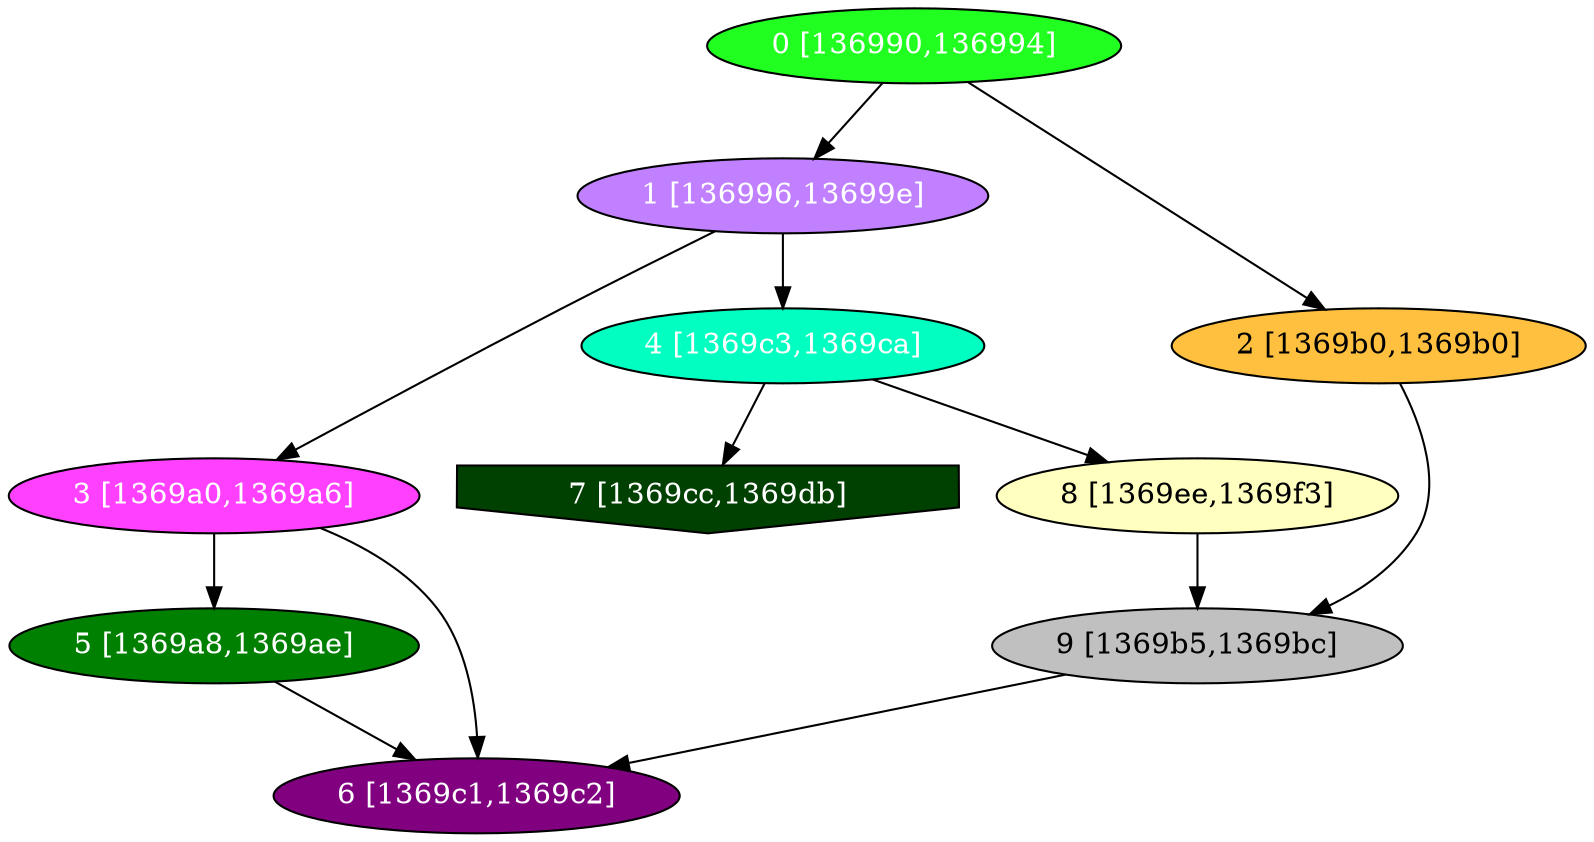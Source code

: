 diGraph libnss3{
	libnss3_0  [style=filled fillcolor="#20FF20" fontcolor="#ffffff" shape=oval label="0 [136990,136994]"]
	libnss3_1  [style=filled fillcolor="#C080FF" fontcolor="#ffffff" shape=oval label="1 [136996,13699e]"]
	libnss3_2  [style=filled fillcolor="#FFC040" fontcolor="#000000" shape=oval label="2 [1369b0,1369b0]"]
	libnss3_3  [style=filled fillcolor="#FF40FF" fontcolor="#ffffff" shape=oval label="3 [1369a0,1369a6]"]
	libnss3_4  [style=filled fillcolor="#00FFC0" fontcolor="#ffffff" shape=oval label="4 [1369c3,1369ca]"]
	libnss3_5  [style=filled fillcolor="#008000" fontcolor="#ffffff" shape=oval label="5 [1369a8,1369ae]"]
	libnss3_6  [style=filled fillcolor="#800080" fontcolor="#ffffff" shape=oval label="6 [1369c1,1369c2]"]
	libnss3_7  [style=filled fillcolor="#004000" fontcolor="#ffffff" shape=invhouse label="7 [1369cc,1369db]"]
	libnss3_8  [style=filled fillcolor="#FFFFC0" fontcolor="#000000" shape=oval label="8 [1369ee,1369f3]"]
	libnss3_9  [style=filled fillcolor="#C0C0C0" fontcolor="#000000" shape=oval label="9 [1369b5,1369bc]"]

	libnss3_0 -> libnss3_1
	libnss3_0 -> libnss3_2
	libnss3_1 -> libnss3_3
	libnss3_1 -> libnss3_4
	libnss3_2 -> libnss3_9
	libnss3_3 -> libnss3_5
	libnss3_3 -> libnss3_6
	libnss3_4 -> libnss3_7
	libnss3_4 -> libnss3_8
	libnss3_5 -> libnss3_6
	libnss3_8 -> libnss3_9
	libnss3_9 -> libnss3_6
}